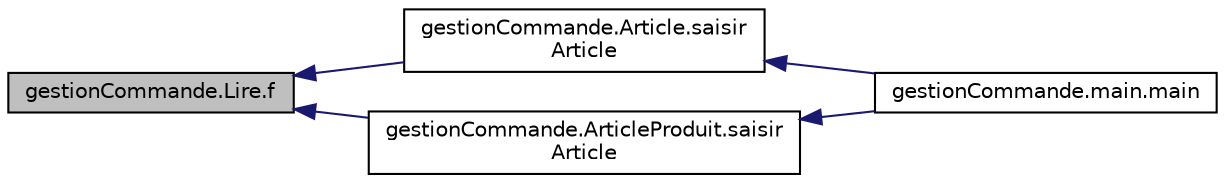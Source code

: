 digraph "gestionCommande.Lire.f"
{
  edge [fontname="Helvetica",fontsize="10",labelfontname="Helvetica",labelfontsize="10"];
  node [fontname="Helvetica",fontsize="10",shape=record];
  rankdir="LR";
  Node1 [label="gestionCommande.Lire.f",height=0.2,width=0.4,color="black", fillcolor="grey75", style="filled" fontcolor="black"];
  Node1 -> Node2 [dir="back",color="midnightblue",fontsize="10",style="solid",fontname="Helvetica"];
  Node2 [label="gestionCommande.Article.saisir\lArticle",height=0.2,width=0.4,color="black", fillcolor="white", style="filled",URL="$classgestion_commande_1_1_article.html#a9cbf8063f8e987a49d420ada8232cdfd",tooltip="Methode permettant la saisie d&#39;un article."];
  Node2 -> Node3 [dir="back",color="midnightblue",fontsize="10",style="solid",fontname="Helvetica"];
  Node3 [label="gestionCommande.main.main",height=0.2,width=0.4,color="black", fillcolor="white", style="filled",URL="$classgestion_commande_1_1main.html#a0e5d4f61c1ddeb1175043ce260b5ee7e"];
  Node1 -> Node4 [dir="back",color="midnightblue",fontsize="10",style="solid",fontname="Helvetica"];
  Node4 [label="gestionCommande.ArticleProduit.saisir\lArticle",height=0.2,width=0.4,color="black", fillcolor="white", style="filled",URL="$classgestion_commande_1_1_article_produit.html#a4f8d0da086aa398f89f67384b3933de7",tooltip="Methode permettant la saisie d&#39;un nouvel article."];
  Node4 -> Node3 [dir="back",color="midnightblue",fontsize="10",style="solid",fontname="Helvetica"];
}
